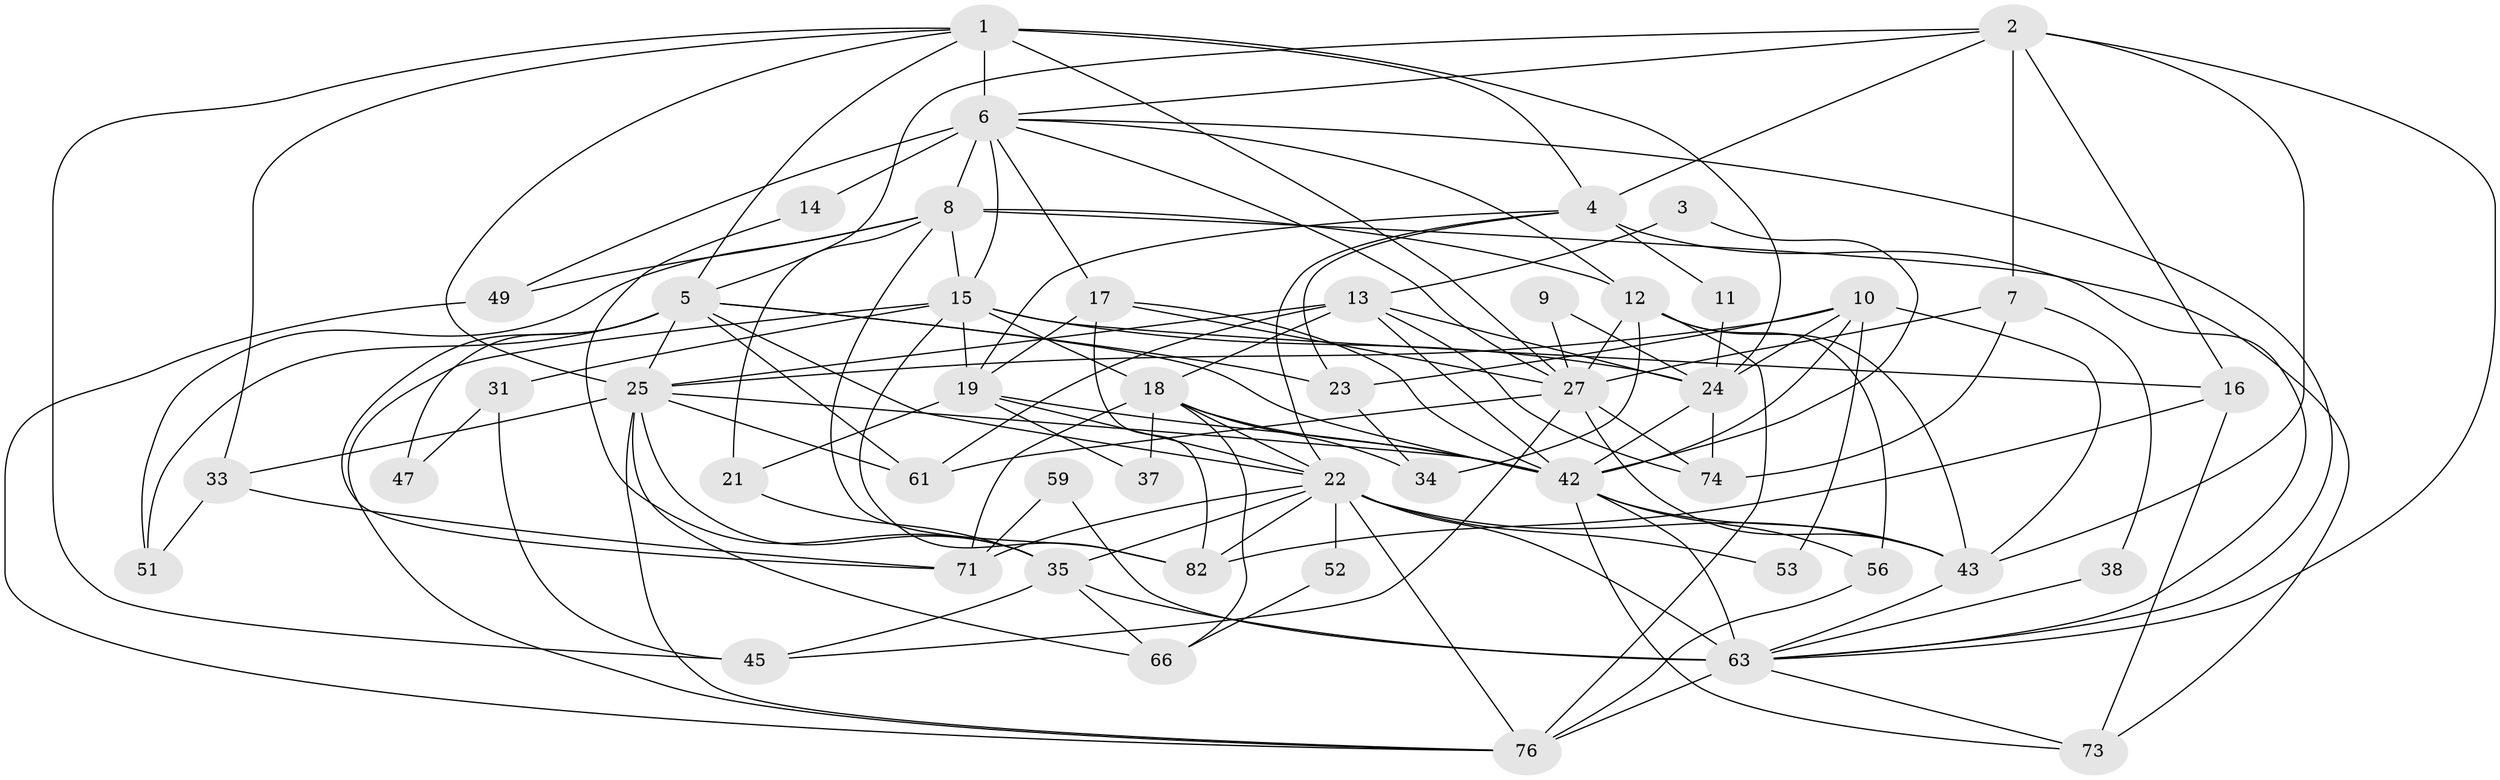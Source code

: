 // original degree distribution, {5: 0.1414141414141414, 2: 0.15151515151515152, 3: 0.23232323232323232, 4: 0.31313131313131315, 6: 0.1111111111111111, 8: 0.020202020202020204, 7: 0.030303030303030304}
// Generated by graph-tools (version 1.1) at 2025/15/03/09/25 04:15:11]
// undirected, 49 vertices, 134 edges
graph export_dot {
graph [start="1"]
  node [color=gray90,style=filled];
  1 [super="+39"];
  2 [super="+48"];
  3;
  4 [super="+87"];
  5 [super="+94+20"];
  6 [super="+44+77"];
  7;
  8 [super="+26"];
  9;
  10 [super="+93+30"];
  11;
  12 [super="+60+41"];
  13 [super="+58"];
  14;
  15 [super="+97+32"];
  16;
  17 [super="+96+29+67"];
  18 [super="+28"];
  19 [super="+65"];
  21;
  22 [super="+54+70+46"];
  23;
  24 [super="+92+57"];
  25 [super="+69+40"];
  27 [super="+68"];
  31;
  33;
  34;
  35;
  37;
  38;
  42 [super="+91+75"];
  43;
  45;
  47;
  49;
  51 [super="+86"];
  52;
  53;
  56;
  59;
  61;
  63 [super="+95+84+85"];
  66;
  71 [super="+83"];
  73;
  74;
  76 [super="+78"];
  82;
  1 -- 27;
  1 -- 25;
  1 -- 5;
  1 -- 6 [weight=2];
  1 -- 33;
  1 -- 4;
  1 -- 24;
  1 -- 45;
  2 -- 6;
  2 -- 16;
  2 -- 4;
  2 -- 7;
  2 -- 43;
  2 -- 63;
  2 -- 5;
  3 -- 13;
  3 -- 42;
  4 -- 22;
  4 -- 23;
  4 -- 11;
  4 -- 63;
  4 -- 19;
  5 -- 47;
  5 -- 51;
  5 -- 71;
  5 -- 22;
  5 -- 23;
  5 -- 25;
  5 -- 42;
  5 -- 61;
  6 -- 49;
  6 -- 12;
  6 -- 14 [weight=2];
  6 -- 17;
  6 -- 27;
  6 -- 63;
  6 -- 8 [weight=2];
  6 -- 15;
  7 -- 27 [weight=2];
  7 -- 38;
  7 -- 74;
  8 -- 21;
  8 -- 49;
  8 -- 51;
  8 -- 82;
  8 -- 73;
  8 -- 12;
  8 -- 15;
  9 -- 27;
  9 -- 24;
  10 -- 43;
  10 -- 53;
  10 -- 23;
  10 -- 42 [weight=2];
  10 -- 24;
  10 -- 25;
  11 -- 24;
  12 -- 27 [weight=2];
  12 -- 34;
  12 -- 76;
  12 -- 56;
  12 -- 43;
  13 -- 74;
  13 -- 18;
  13 -- 42;
  13 -- 61;
  13 -- 25;
  13 -- 24;
  14 -- 35;
  15 -- 18;
  15 -- 19;
  15 -- 16;
  15 -- 24;
  15 -- 82;
  15 -- 76;
  15 -- 31;
  16 -- 82;
  16 -- 73;
  17 -- 82 [weight=2];
  17 -- 42 [weight=2];
  17 -- 27;
  17 -- 19;
  18 -- 34;
  18 -- 37;
  18 -- 66;
  18 -- 22;
  18 -- 71;
  18 -- 42;
  19 -- 21;
  19 -- 37;
  19 -- 22;
  19 -- 42 [weight=2];
  21 -- 35;
  22 -- 82;
  22 -- 53;
  22 -- 71 [weight=2];
  22 -- 76 [weight=2];
  22 -- 63 [weight=3];
  22 -- 35;
  22 -- 52;
  22 -- 43;
  23 -- 34;
  24 -- 42;
  24 -- 74;
  25 -- 33;
  25 -- 35;
  25 -- 61;
  25 -- 66;
  25 -- 76;
  25 -- 42;
  27 -- 61;
  27 -- 45;
  27 -- 74;
  27 -- 43;
  31 -- 45;
  31 -- 47;
  33 -- 51;
  33 -- 71;
  35 -- 45;
  35 -- 66;
  35 -- 63;
  38 -- 63;
  42 -- 43;
  42 -- 73;
  42 -- 56;
  42 -- 63;
  43 -- 63;
  49 -- 76;
  52 -- 66;
  56 -- 76;
  59 -- 63;
  59 -- 71;
  63 -- 76;
  63 -- 73;
}
